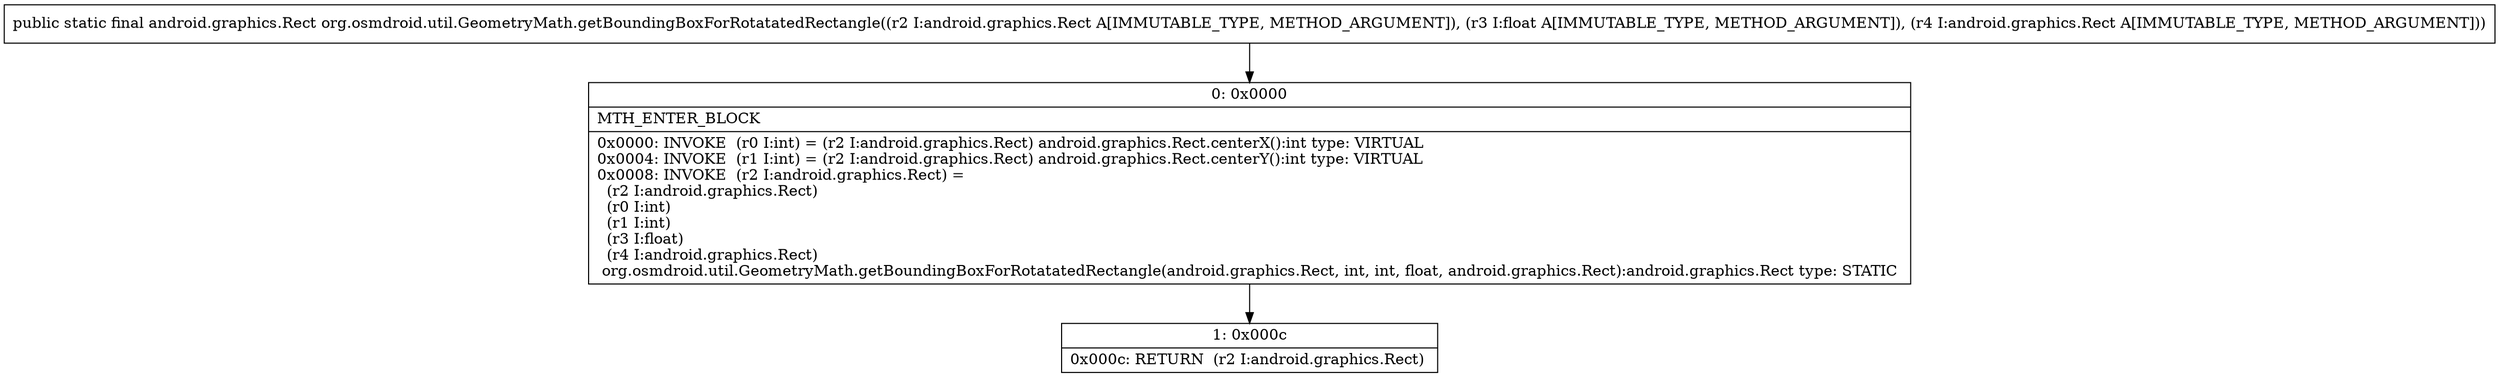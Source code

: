digraph "CFG fororg.osmdroid.util.GeometryMath.getBoundingBoxForRotatatedRectangle(Landroid\/graphics\/Rect;FLandroid\/graphics\/Rect;)Landroid\/graphics\/Rect;" {
Node_0 [shape=record,label="{0\:\ 0x0000|MTH_ENTER_BLOCK\l|0x0000: INVOKE  (r0 I:int) = (r2 I:android.graphics.Rect) android.graphics.Rect.centerX():int type: VIRTUAL \l0x0004: INVOKE  (r1 I:int) = (r2 I:android.graphics.Rect) android.graphics.Rect.centerY():int type: VIRTUAL \l0x0008: INVOKE  (r2 I:android.graphics.Rect) = \l  (r2 I:android.graphics.Rect)\l  (r0 I:int)\l  (r1 I:int)\l  (r3 I:float)\l  (r4 I:android.graphics.Rect)\l org.osmdroid.util.GeometryMath.getBoundingBoxForRotatatedRectangle(android.graphics.Rect, int, int, float, android.graphics.Rect):android.graphics.Rect type: STATIC \l}"];
Node_1 [shape=record,label="{1\:\ 0x000c|0x000c: RETURN  (r2 I:android.graphics.Rect) \l}"];
MethodNode[shape=record,label="{public static final android.graphics.Rect org.osmdroid.util.GeometryMath.getBoundingBoxForRotatatedRectangle((r2 I:android.graphics.Rect A[IMMUTABLE_TYPE, METHOD_ARGUMENT]), (r3 I:float A[IMMUTABLE_TYPE, METHOD_ARGUMENT]), (r4 I:android.graphics.Rect A[IMMUTABLE_TYPE, METHOD_ARGUMENT])) }"];
MethodNode -> Node_0;
Node_0 -> Node_1;
}

